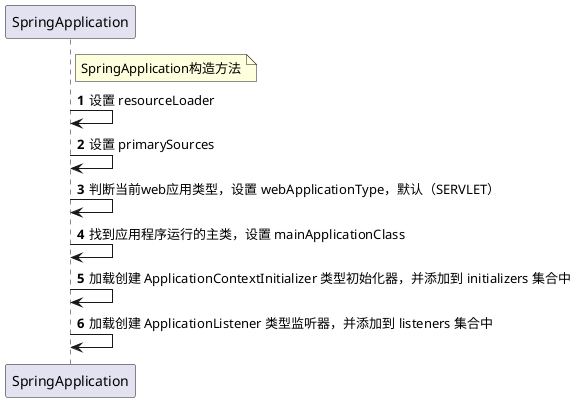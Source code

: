 @startuml
'https://plantuml.com/sequence-diagram

autonumber
participant SpringApplication as SpringApplication
note right of SpringApplication
SpringApplication构造方法
end note
SpringApplication -> SpringApplication: 设置 resourceLoader
SpringApplication -> SpringApplication: 设置 primarySources
SpringApplication -> SpringApplication: 判断当前web应用类型，设置 webApplicationType，默认（SERVLET）
SpringApplication -> SpringApplication: 找到应用程序运行的主类，设置 mainApplicationClass
SpringApplication -> SpringApplication: 加载创建 ApplicationContextInitializer 类型初始化器，并添加到 initializers 集合中
SpringApplication -> SpringApplication: 加载创建 ApplicationListener 类型监听器，并添加到 listeners 集合中

@enduml